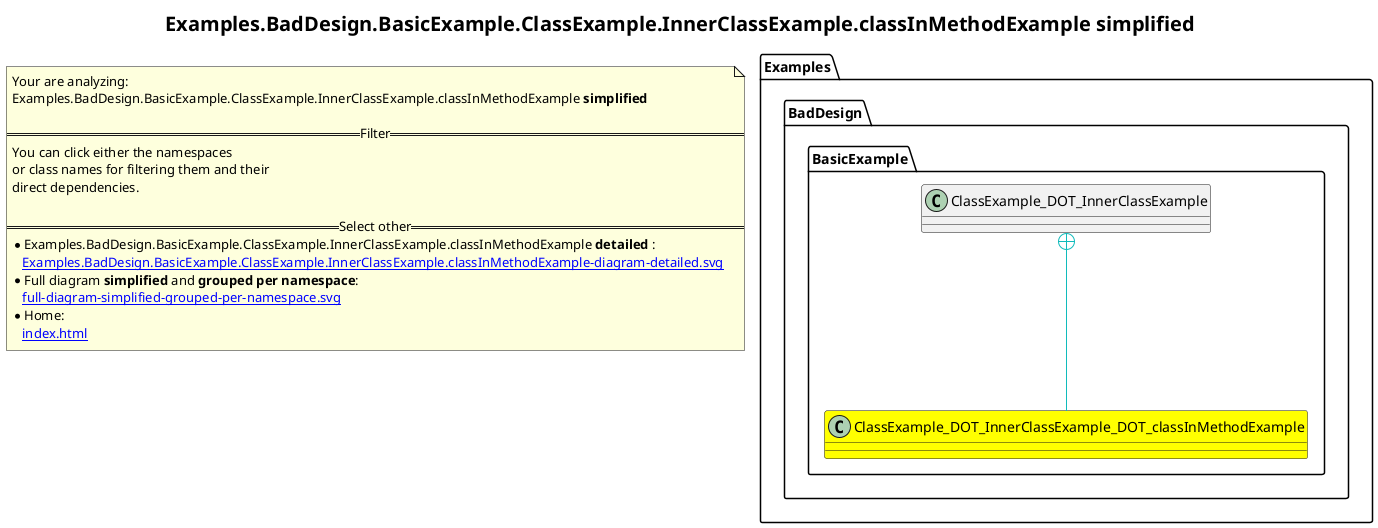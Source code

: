 @startuml
skinparam linetype ortho
title <size:20>Examples.BadDesign.BasicExample.ClassExample.InnerClassExample.classInMethodExample **simplified** </size>
note "Your are analyzing:\nExamples.BadDesign.BasicExample.ClassExample.InnerClassExample.classInMethodExample **simplified** \n\n==Filter==\nYou can click either the namespaces \nor class names for filtering them and their\ndirect dependencies.\n\n==Select other==\n* Examples.BadDesign.BasicExample.ClassExample.InnerClassExample.classInMethodExample **detailed** :\n   [[Examples.BadDesign.BasicExample.ClassExample.InnerClassExample.classInMethodExample-diagram-detailed.svg]]\n* Full diagram **simplified** and **grouped per namespace**:\n   [[full-diagram-simplified-grouped-per-namespace.svg]]\n* Home:\n   [[index.html]]" as FloatingNote
    class Examples.BadDesign.BasicExample.ClassExample_DOT_InnerClassExample_DOT_classInMethodExample [[Examples.BadDesign.BasicExample.ClassExample.InnerClassExample.classInMethodExample-diagram-simplified.svg]] #yellow {
    }
    class Examples.BadDesign.BasicExample.ClassExample_DOT_InnerClassExample [[Examples.BadDesign.BasicExample.ClassExample.InnerClassExample-diagram-simplified.svg]]  {
    }
 ' *************************************** 
 ' *************************************** 
 ' *************************************** 
' Class relations extracted from namespace:
' Examples.BadDesign.BasicExample
Examples.BadDesign.BasicExample.ClassExample_DOT_InnerClassExample +-[#10BBBB]- Examples.BadDesign.BasicExample.ClassExample_DOT_InnerClassExample_DOT_classInMethodExample 
@enduml